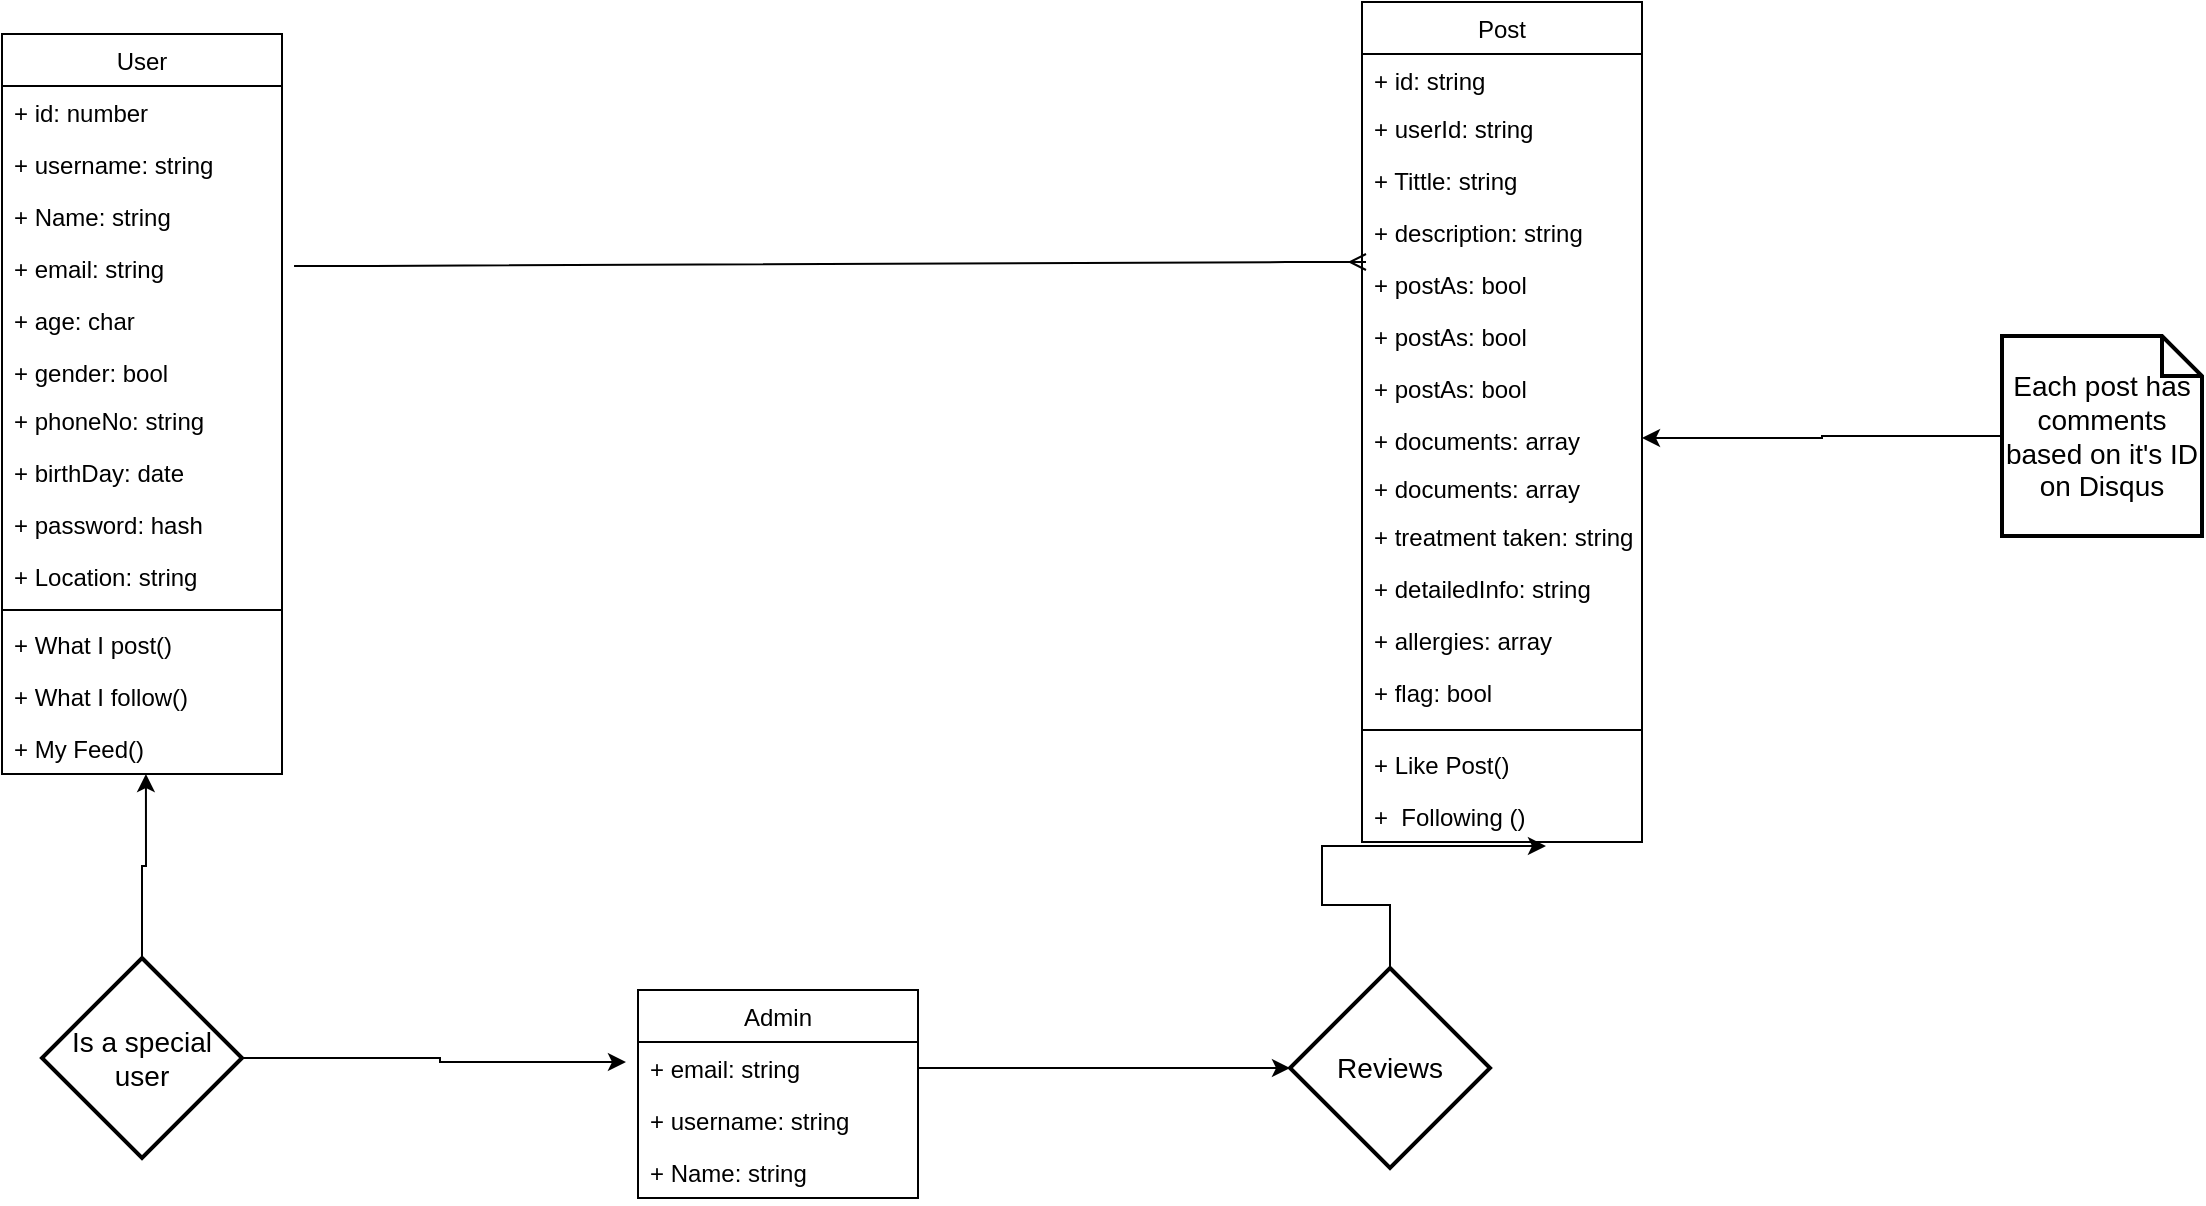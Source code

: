 <mxfile version="10.6.7" type="device"><diagram id="MWeWamDsMs2BqdJy0Upv" name="Page-1"><mxGraphModel dx="3268" dy="2176" grid="1" gridSize="10" guides="1" tooltips="1" connect="1" arrows="1" fold="1" page="1" pageScale="1" pageWidth="413" pageHeight="291" math="0" shadow="0"><root><mxCell id="0"/><mxCell id="1" parent="0"/><mxCell id="G0NEbJFFwp4aviIFKUo5-10" value="User" style="swimlane;fontStyle=0;childLayout=stackLayout;horizontal=1;startSize=26;fillColor=none;horizontalStack=0;resizeParent=1;resizeParentMax=0;resizeLast=0;collapsible=1;marginBottom=0;" vertex="1" parent="1"><mxGeometry x="68" y="162" width="140" height="370" as="geometry"/></mxCell><mxCell id="G0NEbJFFwp4aviIFKUo5-11" value="+ id: number" style="text;strokeColor=none;fillColor=none;align=left;verticalAlign=top;spacingLeft=4;spacingRight=4;overflow=hidden;rotatable=0;points=[[0,0.5],[1,0.5]];portConstraint=eastwest;" vertex="1" parent="G0NEbJFFwp4aviIFKUo5-10"><mxGeometry y="26" width="140" height="26" as="geometry"/></mxCell><mxCell id="G0NEbJFFwp4aviIFKUo5-12" value="+ username: string" style="text;strokeColor=none;fillColor=none;align=left;verticalAlign=top;spacingLeft=4;spacingRight=4;overflow=hidden;rotatable=0;points=[[0,0.5],[1,0.5]];portConstraint=eastwest;" vertex="1" parent="G0NEbJFFwp4aviIFKUo5-10"><mxGeometry y="52" width="140" height="26" as="geometry"/></mxCell><mxCell id="G0NEbJFFwp4aviIFKUo5-13" value="+ Name: string" style="text;strokeColor=none;fillColor=none;align=left;verticalAlign=top;spacingLeft=4;spacingRight=4;overflow=hidden;rotatable=0;points=[[0,0.5],[1,0.5]];portConstraint=eastwest;" vertex="1" parent="G0NEbJFFwp4aviIFKUo5-10"><mxGeometry y="78" width="140" height="26" as="geometry"/></mxCell><mxCell id="G0NEbJFFwp4aviIFKUo5-14" value="+ email: string" style="text;strokeColor=none;fillColor=none;align=left;verticalAlign=top;spacingLeft=4;spacingRight=4;overflow=hidden;rotatable=0;points=[[0,0.5],[1,0.5]];portConstraint=eastwest;" vertex="1" parent="G0NEbJFFwp4aviIFKUo5-10"><mxGeometry y="104" width="140" height="26" as="geometry"/></mxCell><mxCell id="G0NEbJFFwp4aviIFKUo5-15" value="+ age: char" style="text;strokeColor=none;fillColor=none;align=left;verticalAlign=top;spacingLeft=4;spacingRight=4;overflow=hidden;rotatable=0;points=[[0,0.5],[1,0.5]];portConstraint=eastwest;" vertex="1" parent="G0NEbJFFwp4aviIFKUo5-10"><mxGeometry y="130" width="140" height="26" as="geometry"/></mxCell><mxCell id="G0NEbJFFwp4aviIFKUo5-16" value="+ gender: bool" style="text;strokeColor=none;fillColor=none;align=left;verticalAlign=top;spacingLeft=4;spacingRight=4;overflow=hidden;rotatable=0;points=[[0,0.5],[1,0.5]];portConstraint=eastwest;" vertex="1" parent="G0NEbJFFwp4aviIFKUo5-10"><mxGeometry y="156" width="140" height="24" as="geometry"/></mxCell><mxCell id="G0NEbJFFwp4aviIFKUo5-17" value="+ phoneNo: string" style="text;strokeColor=none;fillColor=none;align=left;verticalAlign=top;spacingLeft=4;spacingRight=4;overflow=hidden;rotatable=0;points=[[0,0.5],[1,0.5]];portConstraint=eastwest;" vertex="1" parent="G0NEbJFFwp4aviIFKUo5-10"><mxGeometry y="180" width="140" height="26" as="geometry"/></mxCell><mxCell id="G0NEbJFFwp4aviIFKUo5-18" value="+ birthDay: date" style="text;strokeColor=none;fillColor=none;align=left;verticalAlign=top;spacingLeft=4;spacingRight=4;overflow=hidden;rotatable=0;points=[[0,0.5],[1,0.5]];portConstraint=eastwest;" vertex="1" parent="G0NEbJFFwp4aviIFKUo5-10"><mxGeometry y="206" width="140" height="26" as="geometry"/></mxCell><mxCell id="G0NEbJFFwp4aviIFKUo5-19" value="+ password: hash" style="text;strokeColor=none;fillColor=none;align=left;verticalAlign=top;spacingLeft=4;spacingRight=4;overflow=hidden;rotatable=0;points=[[0,0.5],[1,0.5]];portConstraint=eastwest;" vertex="1" parent="G0NEbJFFwp4aviIFKUo5-10"><mxGeometry y="232" width="140" height="26" as="geometry"/></mxCell><mxCell id="G0NEbJFFwp4aviIFKUo5-20" value="+ Location: string" style="text;strokeColor=none;fillColor=none;align=left;verticalAlign=top;spacingLeft=4;spacingRight=4;overflow=hidden;rotatable=0;points=[[0,0.5],[1,0.5]];portConstraint=eastwest;" vertex="1" parent="G0NEbJFFwp4aviIFKUo5-10"><mxGeometry y="258" width="140" height="26" as="geometry"/></mxCell><mxCell id="G0NEbJFFwp4aviIFKUo5-71" value="" style="line;strokeWidth=1;fillColor=none;align=left;verticalAlign=middle;spacingTop=-1;spacingLeft=3;spacingRight=3;rotatable=0;labelPosition=right;points=[];portConstraint=eastwest;" vertex="1" parent="G0NEbJFFwp4aviIFKUo5-10"><mxGeometry y="284" width="140" height="8" as="geometry"/></mxCell><mxCell id="G0NEbJFFwp4aviIFKUo5-68" value="+ What I post()" style="text;strokeColor=none;fillColor=none;align=left;verticalAlign=top;spacingLeft=4;spacingRight=4;overflow=hidden;rotatable=0;points=[[0,0.5],[1,0.5]];portConstraint=eastwest;" vertex="1" parent="G0NEbJFFwp4aviIFKUo5-10"><mxGeometry y="292" width="140" height="26" as="geometry"/></mxCell><mxCell id="G0NEbJFFwp4aviIFKUo5-69" value="+ What I follow()" style="text;strokeColor=none;fillColor=none;align=left;verticalAlign=top;spacingLeft=4;spacingRight=4;overflow=hidden;rotatable=0;points=[[0,0.5],[1,0.5]];portConstraint=eastwest;" vertex="1" parent="G0NEbJFFwp4aviIFKUo5-10"><mxGeometry y="318" width="140" height="26" as="geometry"/></mxCell><mxCell id="G0NEbJFFwp4aviIFKUo5-70" value="+ My Feed()" style="text;strokeColor=none;fillColor=none;align=left;verticalAlign=top;spacingLeft=4;spacingRight=4;overflow=hidden;rotatable=0;points=[[0,0.5],[1,0.5]];portConstraint=eastwest;" vertex="1" parent="G0NEbJFFwp4aviIFKUo5-10"><mxGeometry y="344" width="140" height="26" as="geometry"/></mxCell><mxCell id="G0NEbJFFwp4aviIFKUo5-21" value="Post" style="swimlane;fontStyle=0;childLayout=stackLayout;horizontal=1;startSize=26;fillColor=none;horizontalStack=0;resizeParent=1;resizeParentMax=0;resizeLast=0;collapsible=1;marginBottom=0;" vertex="1" parent="1"><mxGeometry x="748" y="146" width="140" height="420" as="geometry"/></mxCell><mxCell id="G0NEbJFFwp4aviIFKUo5-22" value="+ id: string" style="text;strokeColor=none;fillColor=none;align=left;verticalAlign=top;spacingLeft=4;spacingRight=4;overflow=hidden;rotatable=0;points=[[0,0.5],[1,0.5]];portConstraint=eastwest;" vertex="1" parent="G0NEbJFFwp4aviIFKUo5-21"><mxGeometry y="26" width="140" height="24" as="geometry"/></mxCell><mxCell id="G0NEbJFFwp4aviIFKUo5-23" value="+ userId: string" style="text;strokeColor=none;fillColor=none;align=left;verticalAlign=top;spacingLeft=4;spacingRight=4;overflow=hidden;rotatable=0;points=[[0,0.5],[1,0.5]];portConstraint=eastwest;" vertex="1" parent="G0NEbJFFwp4aviIFKUo5-21"><mxGeometry y="50" width="140" height="26" as="geometry"/></mxCell><mxCell id="G0NEbJFFwp4aviIFKUo5-24" value="+ Tittle: string" style="text;strokeColor=none;fillColor=none;align=left;verticalAlign=top;spacingLeft=4;spacingRight=4;overflow=hidden;rotatable=0;points=[[0,0.5],[1,0.5]];portConstraint=eastwest;" vertex="1" parent="G0NEbJFFwp4aviIFKUo5-21"><mxGeometry y="76" width="140" height="26" as="geometry"/></mxCell><mxCell id="G0NEbJFFwp4aviIFKUo5-25" value="+ description: string" style="text;strokeColor=none;fillColor=none;align=left;verticalAlign=top;spacingLeft=4;spacingRight=4;overflow=hidden;rotatable=0;points=[[0,0.5],[1,0.5]];portConstraint=eastwest;" vertex="1" parent="G0NEbJFFwp4aviIFKUo5-21"><mxGeometry y="102" width="140" height="26" as="geometry"/></mxCell><mxCell id="G0NEbJFFwp4aviIFKUo5-26" value="+ postAs: bool" style="text;strokeColor=none;fillColor=none;align=left;verticalAlign=top;spacingLeft=4;spacingRight=4;overflow=hidden;rotatable=0;points=[[0,0.5],[1,0.5]];portConstraint=eastwest;" vertex="1" parent="G0NEbJFFwp4aviIFKUo5-21"><mxGeometry y="128" width="140" height="26" as="geometry"/></mxCell><mxCell id="G0NEbJFFwp4aviIFKUo5-56" value="+ postAs: bool" style="text;strokeColor=none;fillColor=none;align=left;verticalAlign=top;spacingLeft=4;spacingRight=4;overflow=hidden;rotatable=0;points=[[0,0.5],[1,0.5]];portConstraint=eastwest;" vertex="1" parent="G0NEbJFFwp4aviIFKUo5-21"><mxGeometry y="154" width="140" height="26" as="geometry"/></mxCell><mxCell id="G0NEbJFFwp4aviIFKUo5-53" value="+ postAs: bool" style="text;strokeColor=none;fillColor=none;align=left;verticalAlign=top;spacingLeft=4;spacingRight=4;overflow=hidden;rotatable=0;points=[[0,0.5],[1,0.5]];portConstraint=eastwest;" vertex="1" parent="G0NEbJFFwp4aviIFKUo5-21"><mxGeometry y="180" width="140" height="26" as="geometry"/></mxCell><mxCell id="G0NEbJFFwp4aviIFKUo5-27" value="+ documents: array" style="text;strokeColor=none;fillColor=none;align=left;verticalAlign=top;spacingLeft=4;spacingRight=4;overflow=hidden;rotatable=0;points=[[0,0.5],[1,0.5]];portConstraint=eastwest;" vertex="1" parent="G0NEbJFFwp4aviIFKUo5-21"><mxGeometry y="206" width="140" height="24" as="geometry"/></mxCell><mxCell id="G0NEbJFFwp4aviIFKUo5-55" value="+ documents: array" style="text;strokeColor=none;fillColor=none;align=left;verticalAlign=top;spacingLeft=4;spacingRight=4;overflow=hidden;rotatable=0;points=[[0,0.5],[1,0.5]];portConstraint=eastwest;" vertex="1" parent="G0NEbJFFwp4aviIFKUo5-21"><mxGeometry y="230" width="140" height="24" as="geometry"/></mxCell><mxCell id="G0NEbJFFwp4aviIFKUo5-28" value="+ treatment taken: string" style="text;strokeColor=none;fillColor=none;align=left;verticalAlign=top;spacingLeft=4;spacingRight=4;overflow=hidden;rotatable=0;points=[[0,0.5],[1,0.5]];portConstraint=eastwest;" vertex="1" parent="G0NEbJFFwp4aviIFKUo5-21"><mxGeometry y="254" width="140" height="26" as="geometry"/></mxCell><mxCell id="G0NEbJFFwp4aviIFKUo5-29" value="+ detailedInfo: string" style="text;strokeColor=none;fillColor=none;align=left;verticalAlign=top;spacingLeft=4;spacingRight=4;overflow=hidden;rotatable=0;points=[[0,0.5],[1,0.5]];portConstraint=eastwest;" vertex="1" parent="G0NEbJFFwp4aviIFKUo5-21"><mxGeometry y="280" width="140" height="26" as="geometry"/></mxCell><mxCell id="G0NEbJFFwp4aviIFKUo5-30" value="+ allergies: array" style="text;strokeColor=none;fillColor=none;align=left;verticalAlign=top;spacingLeft=4;spacingRight=4;overflow=hidden;rotatable=0;points=[[0,0.5],[1,0.5]];portConstraint=eastwest;" vertex="1" parent="G0NEbJFFwp4aviIFKUo5-21"><mxGeometry y="306" width="140" height="26" as="geometry"/></mxCell><mxCell id="G0NEbJFFwp4aviIFKUo5-31" value="+ flag: bool" style="text;strokeColor=none;fillColor=none;align=left;verticalAlign=top;spacingLeft=4;spacingRight=4;overflow=hidden;rotatable=0;points=[[0,0.5],[1,0.5]];portConstraint=eastwest;" vertex="1" parent="G0NEbJFFwp4aviIFKUo5-21"><mxGeometry y="332" width="140" height="28" as="geometry"/></mxCell><mxCell id="G0NEbJFFwp4aviIFKUo5-77" value="" style="line;strokeWidth=1;fillColor=none;align=left;verticalAlign=middle;spacingTop=-1;spacingLeft=3;spacingRight=3;rotatable=0;labelPosition=right;points=[];portConstraint=eastwest;" vertex="1" parent="G0NEbJFFwp4aviIFKUo5-21"><mxGeometry y="360" width="140" height="8" as="geometry"/></mxCell><mxCell id="G0NEbJFFwp4aviIFKUo5-74" value="+ Like Post()&#10;&#10;" style="text;strokeColor=none;fillColor=none;align=left;verticalAlign=top;spacingLeft=4;spacingRight=4;overflow=hidden;rotatable=0;points=[[0,0.5],[1,0.5]];portConstraint=eastwest;" vertex="1" parent="G0NEbJFFwp4aviIFKUo5-21"><mxGeometry y="368" width="140" height="26" as="geometry"/></mxCell><mxCell id="G0NEbJFFwp4aviIFKUo5-79" value="+  Following ()" style="text;strokeColor=none;fillColor=none;align=left;verticalAlign=top;spacingLeft=4;spacingRight=4;overflow=hidden;rotatable=0;points=[[0,0.5],[1,0.5]];portConstraint=eastwest;" vertex="1" parent="G0NEbJFFwp4aviIFKUo5-21"><mxGeometry y="394" width="140" height="26" as="geometry"/></mxCell><mxCell id="G0NEbJFFwp4aviIFKUo5-35" value="Admin" style="swimlane;fontStyle=0;childLayout=stackLayout;horizontal=1;startSize=26;fillColor=none;horizontalStack=0;resizeParent=1;resizeParentMax=0;resizeLast=0;collapsible=1;marginBottom=0;" vertex="1" parent="1"><mxGeometry x="386" y="640" width="140" height="104" as="geometry"/></mxCell><mxCell id="G0NEbJFFwp4aviIFKUo5-39" value="+ email: string" style="text;strokeColor=none;fillColor=none;align=left;verticalAlign=top;spacingLeft=4;spacingRight=4;overflow=hidden;rotatable=0;points=[[0,0.5],[1,0.5]];portConstraint=eastwest;" vertex="1" parent="G0NEbJFFwp4aviIFKUo5-35"><mxGeometry y="26" width="140" height="26" as="geometry"/></mxCell><mxCell id="G0NEbJFFwp4aviIFKUo5-36" value="+ username: string" style="text;strokeColor=none;fillColor=none;align=left;verticalAlign=top;spacingLeft=4;spacingRight=4;overflow=hidden;rotatable=0;points=[[0,0.5],[1,0.5]];portConstraint=eastwest;" vertex="1" parent="G0NEbJFFwp4aviIFKUo5-35"><mxGeometry y="52" width="140" height="26" as="geometry"/></mxCell><mxCell id="G0NEbJFFwp4aviIFKUo5-38" value="+ Name: string" style="text;strokeColor=none;fillColor=none;align=left;verticalAlign=top;spacingLeft=4;spacingRight=4;overflow=hidden;rotatable=0;points=[[0,0.5],[1,0.5]];portConstraint=eastwest;" vertex="1" parent="G0NEbJFFwp4aviIFKUo5-35"><mxGeometry y="78" width="140" height="26" as="geometry"/></mxCell><mxCell id="G0NEbJFFwp4aviIFKUo5-96" style="edgeStyle=orthogonalEdgeStyle;rounded=0;orthogonalLoop=1;jettySize=auto;html=1;entryX=-0.043;entryY=-0.615;entryDx=0;entryDy=0;entryPerimeter=0;" edge="1" parent="1" source="G0NEbJFFwp4aviIFKUo5-46" target="G0NEbJFFwp4aviIFKUo5-36"><mxGeometry relative="1" as="geometry"/></mxCell><mxCell id="G0NEbJFFwp4aviIFKUo5-97" style="edgeStyle=orthogonalEdgeStyle;rounded=0;orthogonalLoop=1;jettySize=auto;html=1;entryX=0.514;entryY=1;entryDx=0;entryDy=0;entryPerimeter=0;" edge="1" parent="1" source="G0NEbJFFwp4aviIFKUo5-46" target="G0NEbJFFwp4aviIFKUo5-70"><mxGeometry relative="1" as="geometry"/></mxCell><mxCell id="G0NEbJFFwp4aviIFKUo5-46" value="Is a special user" style="shape=rhombus;strokeWidth=2;fontSize=17;perimeter=rhombusPerimeter;whiteSpace=wrap;html=1;align=center;fontSize=14;" vertex="1" parent="1"><mxGeometry x="88" y="624" width="100" height="100" as="geometry"/></mxCell><mxCell id="G0NEbJFFwp4aviIFKUo5-91" style="edgeStyle=orthogonalEdgeStyle;rounded=0;orthogonalLoop=1;jettySize=auto;html=1;entryX=0.657;entryY=1.077;entryDx=0;entryDy=0;entryPerimeter=0;" edge="1" parent="1" source="G0NEbJFFwp4aviIFKUo5-52" target="G0NEbJFFwp4aviIFKUo5-79"><mxGeometry relative="1" as="geometry"/></mxCell><mxCell id="G0NEbJFFwp4aviIFKUo5-52" value="Reviews" style="shape=rhombus;strokeWidth=2;fontSize=17;perimeter=rhombusPerimeter;whiteSpace=wrap;html=1;align=center;fontSize=14;" vertex="1" parent="1"><mxGeometry x="712" y="629" width="100" height="100" as="geometry"/></mxCell><mxCell id="G0NEbJFFwp4aviIFKUo5-90" style="edgeStyle=orthogonalEdgeStyle;rounded=0;orthogonalLoop=1;jettySize=auto;html=1;entryX=1;entryY=-0.5;entryDx=0;entryDy=0;entryPerimeter=0;" edge="1" parent="1" source="G0NEbJFFwp4aviIFKUo5-54" target="G0NEbJFFwp4aviIFKUo5-55"><mxGeometry relative="1" as="geometry"/></mxCell><mxCell id="G0NEbJFFwp4aviIFKUo5-54" value="Each post has comments based on it's ID on Disqus" style="shape=note;strokeWidth=2;fontSize=14;size=20;whiteSpace=wrap;html=1;" vertex="1" parent="1"><mxGeometry x="1068" y="313" width="100" height="100" as="geometry"/></mxCell><mxCell id="G0NEbJFFwp4aviIFKUo5-61" value="" style="edgeStyle=entityRelationEdgeStyle;fontSize=12;html=1;endArrow=ERmany;exitX=1.043;exitY=-0.538;exitDx=0;exitDy=0;exitPerimeter=0;" edge="1" parent="1" source="G0NEbJFFwp4aviIFKUo5-15"><mxGeometry width="100" height="100" relative="1" as="geometry"><mxPoint x="528" y="276" as="sourcePoint"/><mxPoint x="750" y="276" as="targetPoint"/></mxGeometry></mxCell><mxCell id="G0NEbJFFwp4aviIFKUo5-93" style="edgeStyle=orthogonalEdgeStyle;rounded=0;orthogonalLoop=1;jettySize=auto;html=1;entryX=0;entryY=0.5;entryDx=0;entryDy=0;" edge="1" parent="1" source="G0NEbJFFwp4aviIFKUo5-39" target="G0NEbJFFwp4aviIFKUo5-52"><mxGeometry relative="1" as="geometry"/></mxCell></root></mxGraphModel></diagram></mxfile>